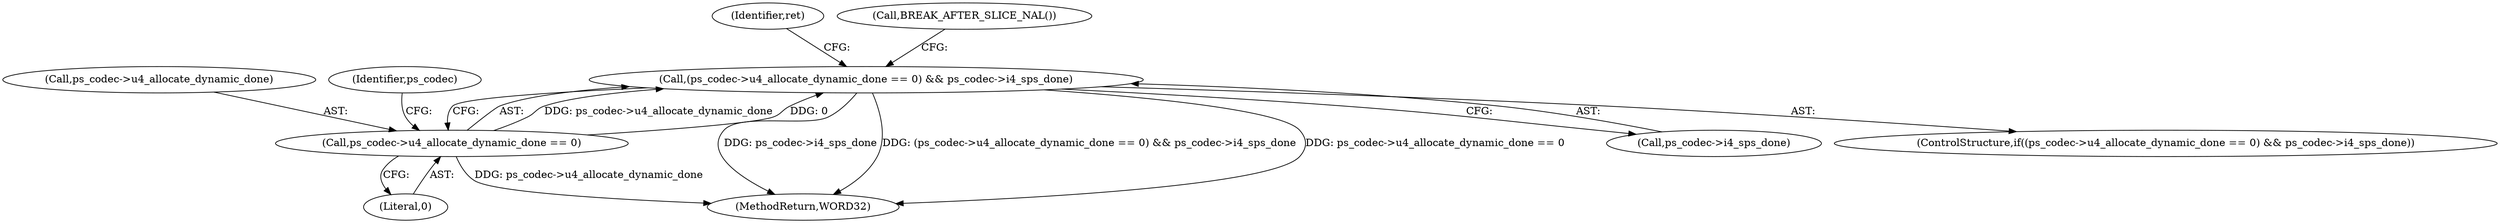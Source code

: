 digraph "0_Android_a33f6725d7e9f92330f995ce2dcf4faa33f6433f@pointer" {
"1001173" [label="(Call,(ps_codec->u4_allocate_dynamic_done == 0) && ps_codec->i4_sps_done)"];
"1001174" [label="(Call,ps_codec->u4_allocate_dynamic_done == 0)"];
"1001906" [label="(MethodReturn,WORD32)"];
"1001179" [label="(Call,ps_codec->i4_sps_done)"];
"1001173" [label="(Call,(ps_codec->u4_allocate_dynamic_done == 0) && ps_codec->i4_sps_done)"];
"1001174" [label="(Call,ps_codec->u4_allocate_dynamic_done == 0)"];
"1001185" [label="(Identifier,ret)"];
"1001175" [label="(Call,ps_codec->u4_allocate_dynamic_done)"];
"1001172" [label="(ControlStructure,if((ps_codec->u4_allocate_dynamic_done == 0) && ps_codec->i4_sps_done))"];
"1001178" [label="(Literal,0)"];
"1001180" [label="(Identifier,ps_codec)"];
"1001214" [label="(Call,BREAK_AFTER_SLICE_NAL())"];
"1001173" -> "1001172"  [label="AST: "];
"1001173" -> "1001174"  [label="CFG: "];
"1001173" -> "1001179"  [label="CFG: "];
"1001174" -> "1001173"  [label="AST: "];
"1001179" -> "1001173"  [label="AST: "];
"1001185" -> "1001173"  [label="CFG: "];
"1001214" -> "1001173"  [label="CFG: "];
"1001173" -> "1001906"  [label="DDG: ps_codec->i4_sps_done"];
"1001173" -> "1001906"  [label="DDG: (ps_codec->u4_allocate_dynamic_done == 0) && ps_codec->i4_sps_done"];
"1001173" -> "1001906"  [label="DDG: ps_codec->u4_allocate_dynamic_done == 0"];
"1001174" -> "1001173"  [label="DDG: ps_codec->u4_allocate_dynamic_done"];
"1001174" -> "1001173"  [label="DDG: 0"];
"1001174" -> "1001178"  [label="CFG: "];
"1001175" -> "1001174"  [label="AST: "];
"1001178" -> "1001174"  [label="AST: "];
"1001180" -> "1001174"  [label="CFG: "];
"1001174" -> "1001906"  [label="DDG: ps_codec->u4_allocate_dynamic_done"];
}
